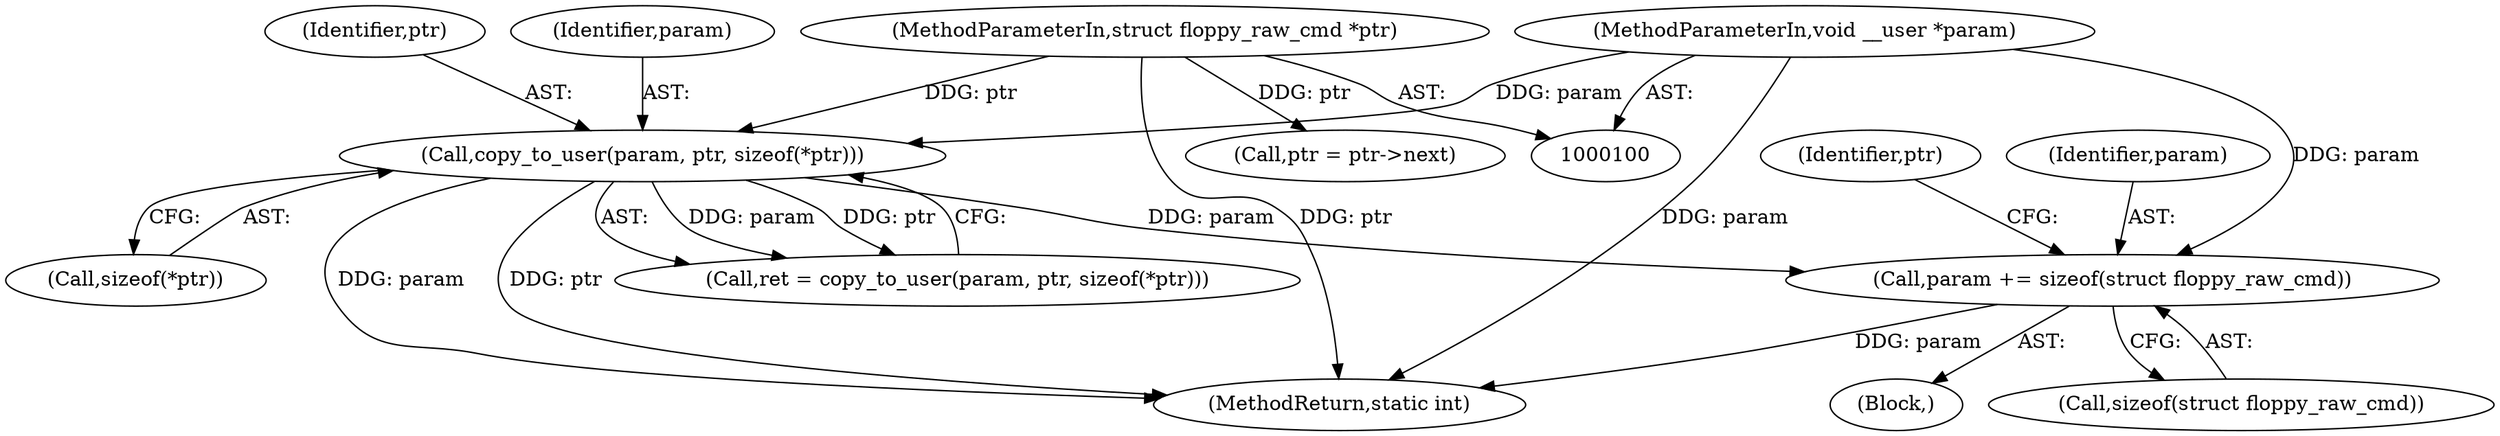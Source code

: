digraph "0_linux_2145e15e0557a01b9195d1c7199a1b92cb9be81f@API" {
"1000122" [label="(Call,param += sizeof(struct floppy_raw_cmd))"];
"1000111" [label="(Call,copy_to_user(param, ptr, sizeof(*ptr)))"];
"1000102" [label="(MethodParameterIn,void __user *param)"];
"1000103" [label="(MethodParameterIn,struct floppy_raw_cmd *ptr)"];
"1000176" [label="(Call,ptr = ptr->next)"];
"1000114" [label="(Call,sizeof(*ptr))"];
"1000113" [label="(Identifier,ptr)"];
"1000122" [label="(Call,param += sizeof(struct floppy_raw_cmd))"];
"1000130" [label="(Identifier,ptr)"];
"1000183" [label="(MethodReturn,static int)"];
"1000109" [label="(Call,ret = copy_to_user(param, ptr, sizeof(*ptr)))"];
"1000111" [label="(Call,copy_to_user(param, ptr, sizeof(*ptr)))"];
"1000108" [label="(Block,)"];
"1000102" [label="(MethodParameterIn,void __user *param)"];
"1000123" [label="(Identifier,param)"];
"1000103" [label="(MethodParameterIn,struct floppy_raw_cmd *ptr)"];
"1000124" [label="(Call,sizeof(struct floppy_raw_cmd))"];
"1000112" [label="(Identifier,param)"];
"1000122" -> "1000108"  [label="AST: "];
"1000122" -> "1000124"  [label="CFG: "];
"1000123" -> "1000122"  [label="AST: "];
"1000124" -> "1000122"  [label="AST: "];
"1000130" -> "1000122"  [label="CFG: "];
"1000122" -> "1000183"  [label="DDG: param"];
"1000111" -> "1000122"  [label="DDG: param"];
"1000102" -> "1000122"  [label="DDG: param"];
"1000111" -> "1000109"  [label="AST: "];
"1000111" -> "1000114"  [label="CFG: "];
"1000112" -> "1000111"  [label="AST: "];
"1000113" -> "1000111"  [label="AST: "];
"1000114" -> "1000111"  [label="AST: "];
"1000109" -> "1000111"  [label="CFG: "];
"1000111" -> "1000183"  [label="DDG: param"];
"1000111" -> "1000183"  [label="DDG: ptr"];
"1000111" -> "1000109"  [label="DDG: param"];
"1000111" -> "1000109"  [label="DDG: ptr"];
"1000102" -> "1000111"  [label="DDG: param"];
"1000103" -> "1000111"  [label="DDG: ptr"];
"1000102" -> "1000100"  [label="AST: "];
"1000102" -> "1000183"  [label="DDG: param"];
"1000103" -> "1000100"  [label="AST: "];
"1000103" -> "1000183"  [label="DDG: ptr"];
"1000103" -> "1000176"  [label="DDG: ptr"];
}
